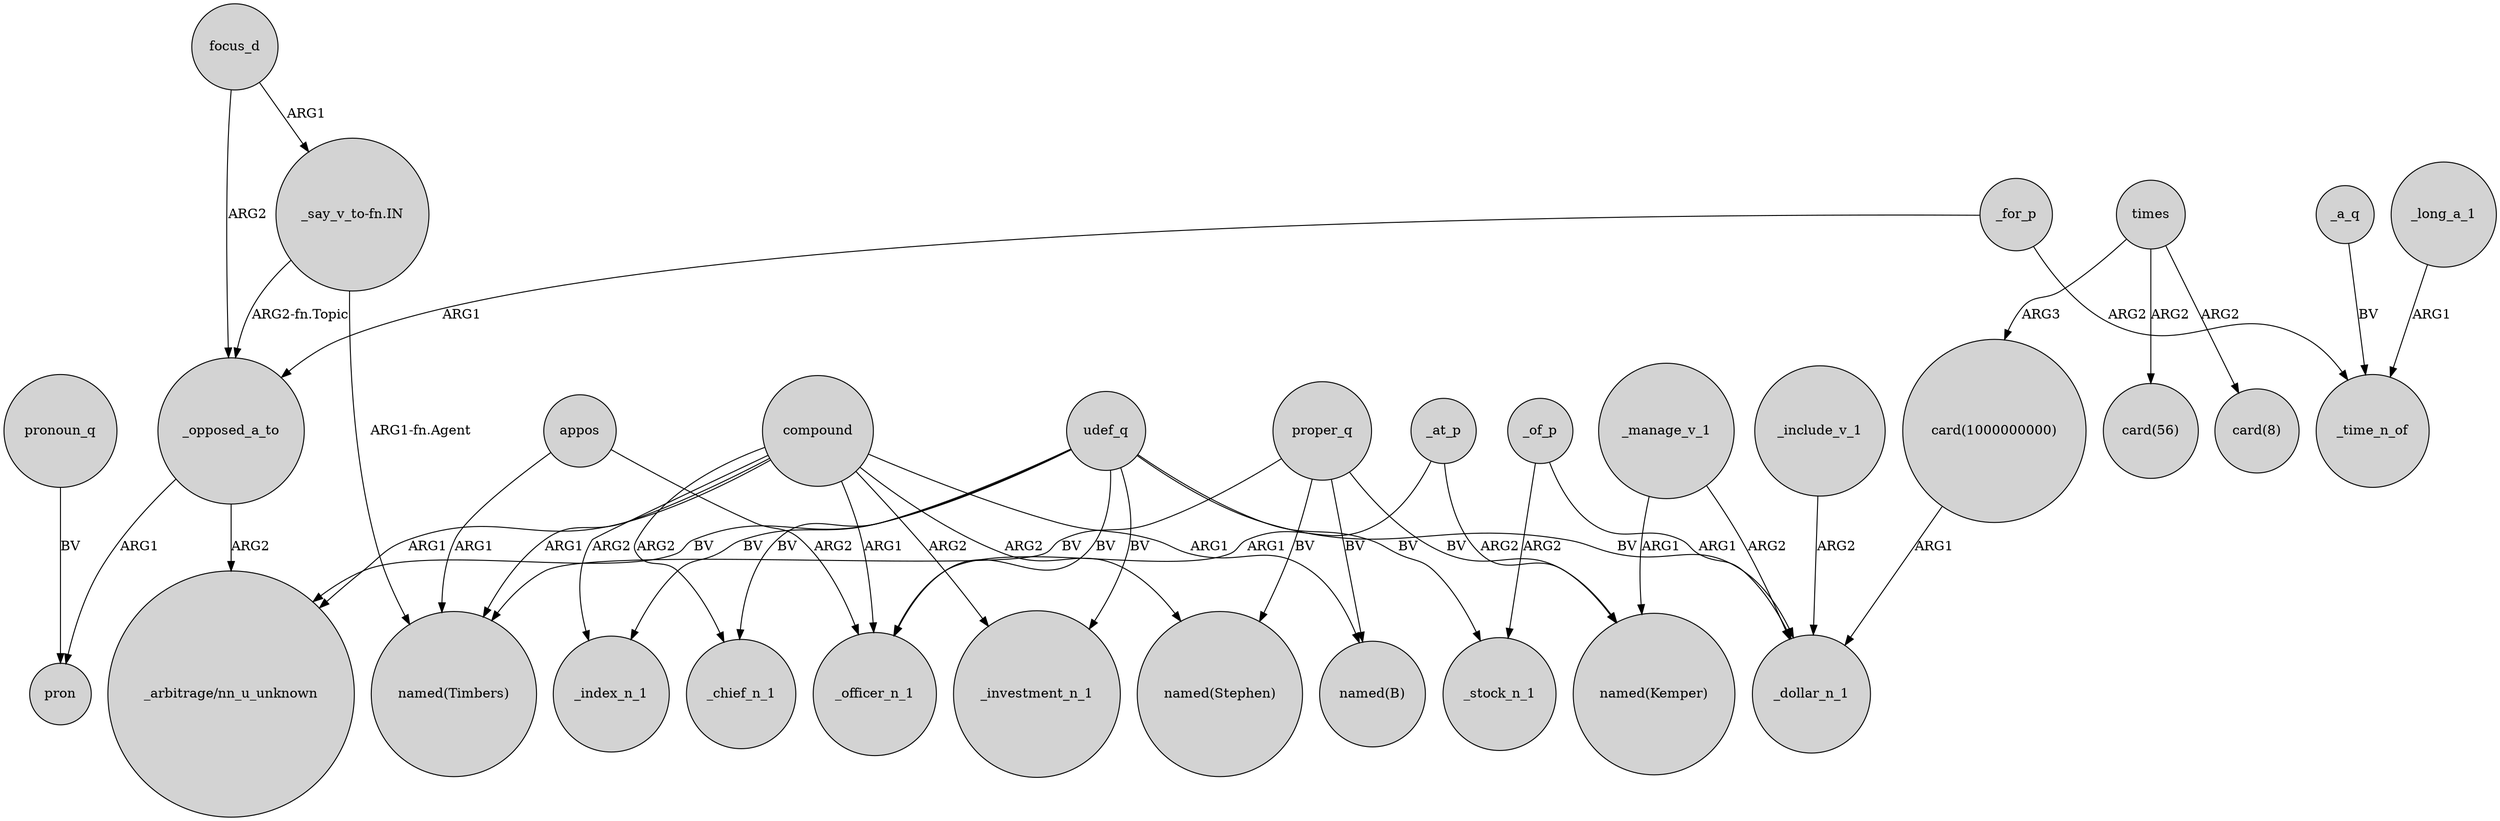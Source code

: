 digraph {
	node [shape=circle style=filled]
	_opposed_a_to -> "_arbitrage/nn_u_unknown" [label=ARG2]
	proper_q -> "named(Kemper)" [label=BV]
	"_say_v_to-fn.IN" -> "named(Timbers)" [label="ARG1-fn.Agent"]
	compound -> _index_n_1 [label=ARG2]
	_at_p -> "named(Kemper)" [label=ARG2]
	compound -> "named(Timbers)" [label=ARG1]
	_of_p -> _dollar_n_1 [label=ARG1]
	compound -> _investment_n_1 [label=ARG2]
	focus_d -> _opposed_a_to [label=ARG2]
	_a_q -> _time_n_of [label=BV]
	proper_q -> "named(B)" [label=BV]
	udef_q -> _index_n_1 [label=BV]
	_for_p -> _time_n_of [label=ARG2]
	times -> "card(8)" [label=ARG2]
	appos -> "named(Timbers)" [label=ARG1]
	compound -> _chief_n_1 [label=ARG2]
	times -> "card(1000000000)" [label=ARG3]
	compound -> _officer_n_1 [label=ARG1]
	_manage_v_1 -> "named(Kemper)" [label=ARG1]
	pronoun_q -> pron [label=BV]
	appos -> _officer_n_1 [label=ARG2]
	udef_q -> _stock_n_1 [label=BV]
	_opposed_a_to -> pron [label=ARG1]
	udef_q -> _chief_n_1 [label=BV]
	_manage_v_1 -> _dollar_n_1 [label=ARG2]
	udef_q -> "_arbitrage/nn_u_unknown" [label=BV]
	compound -> "_arbitrage/nn_u_unknown" [label=ARG1]
	udef_q -> _officer_n_1 [label=BV]
	proper_q -> "named(Timbers)" [label=BV]
	compound -> "named(B)" [label=ARG1]
	udef_q -> _investment_n_1 [label=BV]
	_of_p -> _stock_n_1 [label=ARG2]
	times -> "card(56)" [label=ARG2]
	_long_a_1 -> _time_n_of [label=ARG1]
	compound -> "named(Stephen)" [label=ARG2]
	"card(1000000000)" -> _dollar_n_1 [label=ARG1]
	_at_p -> _officer_n_1 [label=ARG1]
	proper_q -> "named(Stephen)" [label=BV]
	_include_v_1 -> _dollar_n_1 [label=ARG2]
	udef_q -> _dollar_n_1 [label=BV]
	focus_d -> "_say_v_to-fn.IN" [label=ARG1]
	"_say_v_to-fn.IN" -> _opposed_a_to [label="ARG2-fn.Topic"]
	_for_p -> _opposed_a_to [label=ARG1]
}
